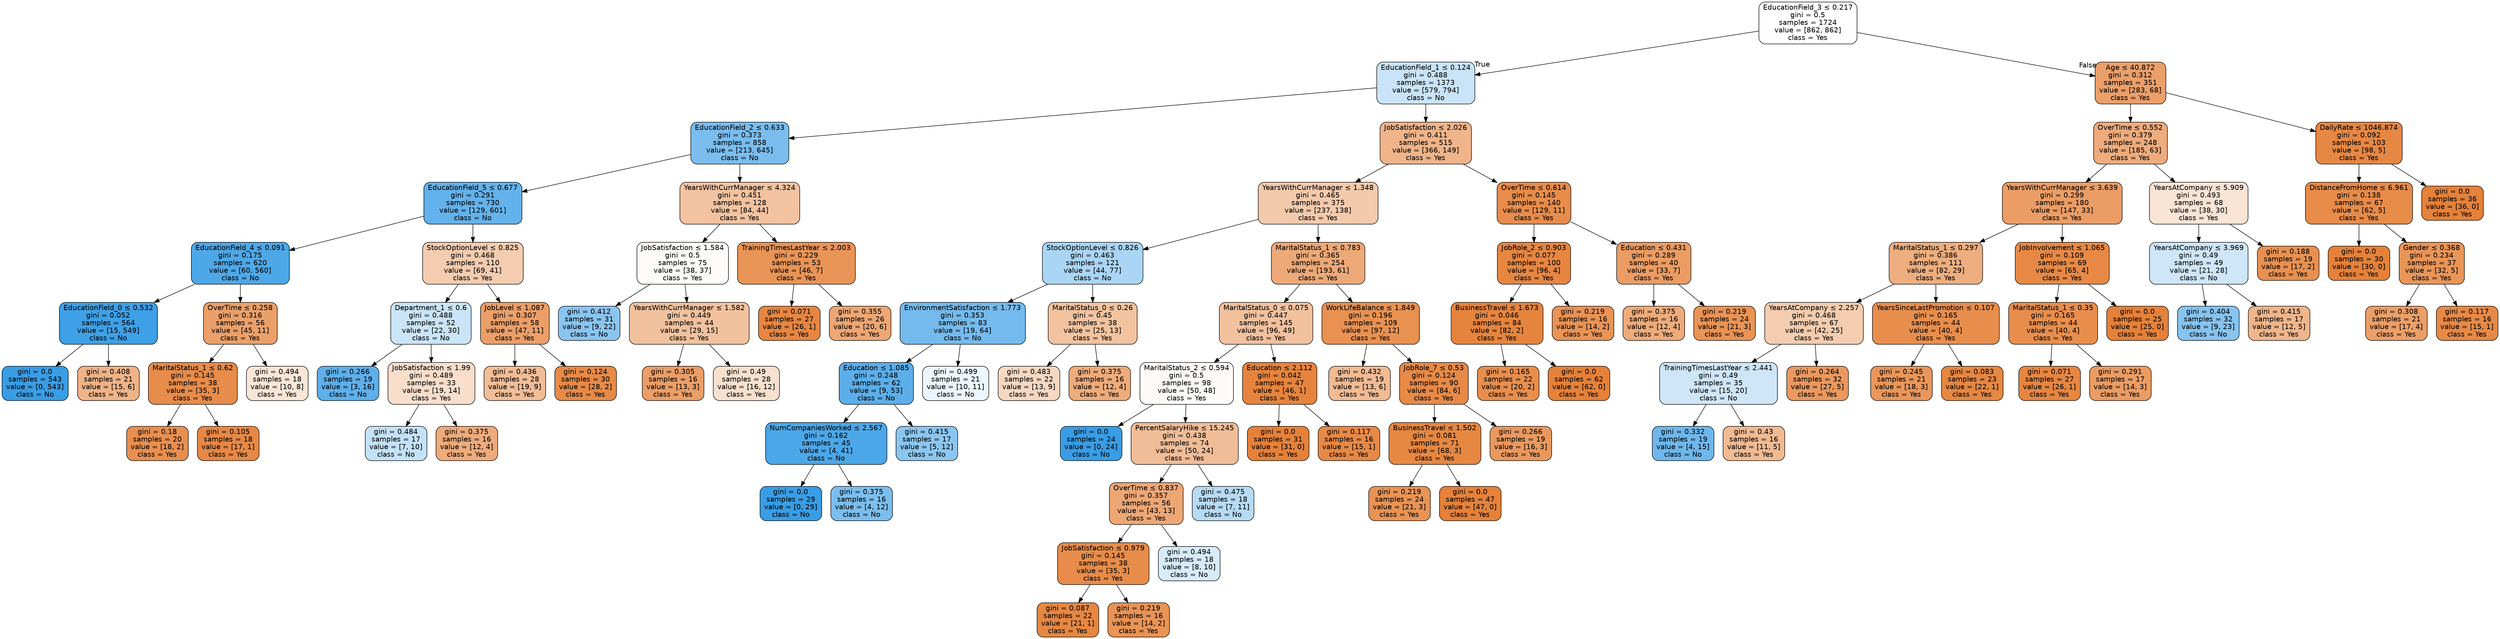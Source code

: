 digraph Tree {
node [shape=box, style="filled, rounded", color="black", fontname="helvetica"] ;
edge [fontname="helvetica"] ;
0 [label=<EducationField_3 &le; 0.217<br/>gini = 0.5<br/>samples = 1724<br/>value = [862, 862]<br/>class = Yes>, fillcolor="#ffffff"] ;
1 [label=<EducationField_1 &le; 0.124<br/>gini = 0.488<br/>samples = 1373<br/>value = [579, 794]<br/>class = No>, fillcolor="#c9e4f8"] ;
0 -> 1 [labeldistance=2.5, labelangle=45, headlabel="True"] ;
2 [label=<EducationField_2 &le; 0.633<br/>gini = 0.373<br/>samples = 858<br/>value = [213, 645]<br/>class = No>, fillcolor="#7abdee"] ;
1 -> 2 ;
3 [label=<EducationField_5 &le; 0.677<br/>gini = 0.291<br/>samples = 730<br/>value = [129, 601]<br/>class = No>, fillcolor="#63b2eb"] ;
2 -> 3 ;
4 [label=<EducationField_4 &le; 0.091<br/>gini = 0.175<br/>samples = 620<br/>value = [60, 560]<br/>class = No>, fillcolor="#4ea8e8"] ;
3 -> 4 ;
5 [label=<EducationField_0 &le; 0.532<br/>gini = 0.052<br/>samples = 564<br/>value = [15, 549]<br/>class = No>, fillcolor="#3ea0e6"] ;
4 -> 5 ;
6 [label=<gini = 0.0<br/>samples = 543<br/>value = [0, 543]<br/>class = No>, fillcolor="#399de5"] ;
5 -> 6 ;
7 [label=<gini = 0.408<br/>samples = 21<br/>value = [15, 6]<br/>class = Yes>, fillcolor="#efb388"] ;
5 -> 7 ;
8 [label=<OverTime &le; 0.258<br/>gini = 0.316<br/>samples = 56<br/>value = [45, 11]<br/>class = Yes>, fillcolor="#eba069"] ;
4 -> 8 ;
9 [label=<MaritalStatus_1 &le; 0.62<br/>gini = 0.145<br/>samples = 38<br/>value = [35, 3]<br/>class = Yes>, fillcolor="#e78c4a"] ;
8 -> 9 ;
10 [label=<gini = 0.18<br/>samples = 20<br/>value = [18, 2]<br/>class = Yes>, fillcolor="#e88f4f"] ;
9 -> 10 ;
11 [label=<gini = 0.105<br/>samples = 18<br/>value = [17, 1]<br/>class = Yes>, fillcolor="#e78845"] ;
9 -> 11 ;
12 [label=<gini = 0.494<br/>samples = 18<br/>value = [10, 8]<br/>class = Yes>, fillcolor="#fae6d7"] ;
8 -> 12 ;
13 [label=<StockOptionLevel &le; 0.825<br/>gini = 0.468<br/>samples = 110<br/>value = [69, 41]<br/>class = Yes>, fillcolor="#f4ccaf"] ;
3 -> 13 ;
14 [label=<Department_1 &le; 0.6<br/>gini = 0.488<br/>samples = 52<br/>value = [22, 30]<br/>class = No>, fillcolor="#cae5f8"] ;
13 -> 14 ;
15 [label=<gini = 0.266<br/>samples = 19<br/>value = [3, 16]<br/>class = No>, fillcolor="#5eafea"] ;
14 -> 15 ;
16 [label=<JobSatisfaction &le; 1.99<br/>gini = 0.489<br/>samples = 33<br/>value = [19, 14]<br/>class = Yes>, fillcolor="#f8decb"] ;
14 -> 16 ;
17 [label=<gini = 0.484<br/>samples = 17<br/>value = [7, 10]<br/>class = No>, fillcolor="#c4e2f7"] ;
16 -> 17 ;
18 [label=<gini = 0.375<br/>samples = 16<br/>value = [12, 4]<br/>class = Yes>, fillcolor="#eeab7b"] ;
16 -> 18 ;
19 [label=<JobLevel &le; 1.087<br/>gini = 0.307<br/>samples = 58<br/>value = [47, 11]<br/>class = Yes>, fillcolor="#eb9e67"] ;
13 -> 19 ;
20 [label=<gini = 0.436<br/>samples = 28<br/>value = [19, 9]<br/>class = Yes>, fillcolor="#f1bd97"] ;
19 -> 20 ;
21 [label=<gini = 0.124<br/>samples = 30<br/>value = [28, 2]<br/>class = Yes>, fillcolor="#e78a47"] ;
19 -> 21 ;
22 [label=<YearsWithCurrManager &le; 4.324<br/>gini = 0.451<br/>samples = 128<br/>value = [84, 44]<br/>class = Yes>, fillcolor="#f3c3a1"] ;
2 -> 22 ;
23 [label=<JobSatisfaction &le; 1.584<br/>gini = 0.5<br/>samples = 75<br/>value = [38, 37]<br/>class = Yes>, fillcolor="#fefcfa"] ;
22 -> 23 ;
24 [label=<gini = 0.412<br/>samples = 31<br/>value = [9, 22]<br/>class = No>, fillcolor="#8ac5f0"] ;
23 -> 24 ;
25 [label=<YearsWithCurrManager &le; 1.582<br/>gini = 0.449<br/>samples = 44<br/>value = [29, 15]<br/>class = Yes>, fillcolor="#f2c29f"] ;
23 -> 25 ;
26 [label=<gini = 0.305<br/>samples = 16<br/>value = [13, 3]<br/>class = Yes>, fillcolor="#eb9e67"] ;
25 -> 26 ;
27 [label=<gini = 0.49<br/>samples = 28<br/>value = [16, 12]<br/>class = Yes>, fillcolor="#f8e0ce"] ;
25 -> 27 ;
28 [label=<TrainingTimesLastYear &le; 2.003<br/>gini = 0.229<br/>samples = 53<br/>value = [46, 7]<br/>class = Yes>, fillcolor="#e99457"] ;
22 -> 28 ;
29 [label=<gini = 0.071<br/>samples = 27<br/>value = [26, 1]<br/>class = Yes>, fillcolor="#e68641"] ;
28 -> 29 ;
30 [label=<gini = 0.355<br/>samples = 26<br/>value = [20, 6]<br/>class = Yes>, fillcolor="#eda774"] ;
28 -> 30 ;
31 [label=<JobSatisfaction &le; 2.026<br/>gini = 0.411<br/>samples = 515<br/>value = [366, 149]<br/>class = Yes>, fillcolor="#f0b48a"] ;
1 -> 31 ;
32 [label=<YearsWithCurrManager &le; 1.348<br/>gini = 0.465<br/>samples = 375<br/>value = [237, 138]<br/>class = Yes>, fillcolor="#f4caac"] ;
31 -> 32 ;
33 [label=<StockOptionLevel &le; 0.826<br/>gini = 0.463<br/>samples = 121<br/>value = [44, 77]<br/>class = No>, fillcolor="#aad5f4"] ;
32 -> 33 ;
34 [label=<EnvironmentSatisfaction &le; 1.773<br/>gini = 0.353<br/>samples = 83<br/>value = [19, 64]<br/>class = No>, fillcolor="#74baed"] ;
33 -> 34 ;
35 [label=<Education &le; 1.085<br/>gini = 0.248<br/>samples = 62<br/>value = [9, 53]<br/>class = No>, fillcolor="#5baee9"] ;
34 -> 35 ;
36 [label=<NumCompaniesWorked &le; 2.567<br/>gini = 0.162<br/>samples = 45<br/>value = [4, 41]<br/>class = No>, fillcolor="#4ca7e8"] ;
35 -> 36 ;
37 [label=<gini = 0.0<br/>samples = 29<br/>value = [0, 29]<br/>class = No>, fillcolor="#399de5"] ;
36 -> 37 ;
38 [label=<gini = 0.375<br/>samples = 16<br/>value = [4, 12]<br/>class = No>, fillcolor="#7bbeee"] ;
36 -> 38 ;
39 [label=<gini = 0.415<br/>samples = 17<br/>value = [5, 12]<br/>class = No>, fillcolor="#8bc6f0"] ;
35 -> 39 ;
40 [label=<gini = 0.499<br/>samples = 21<br/>value = [10, 11]<br/>class = No>, fillcolor="#edf6fd"] ;
34 -> 40 ;
41 [label=<MaritalStatus_0 &le; 0.26<br/>gini = 0.45<br/>samples = 38<br/>value = [25, 13]<br/>class = Yes>, fillcolor="#f3c3a0"] ;
33 -> 41 ;
42 [label=<gini = 0.483<br/>samples = 22<br/>value = [13, 9]<br/>class = Yes>, fillcolor="#f7d8c2"] ;
41 -> 42 ;
43 [label=<gini = 0.375<br/>samples = 16<br/>value = [12, 4]<br/>class = Yes>, fillcolor="#eeab7b"] ;
41 -> 43 ;
44 [label=<MaritalStatus_1 &le; 0.783<br/>gini = 0.365<br/>samples = 254<br/>value = [193, 61]<br/>class = Yes>, fillcolor="#eda978"] ;
32 -> 44 ;
45 [label=<MaritalStatus_0 &le; 0.075<br/>gini = 0.447<br/>samples = 145<br/>value = [96, 49]<br/>class = Yes>, fillcolor="#f2c19e"] ;
44 -> 45 ;
46 [label=<MaritalStatus_2 &le; 0.594<br/>gini = 0.5<br/>samples = 98<br/>value = [50, 48]<br/>class = Yes>, fillcolor="#fefaf7"] ;
45 -> 46 ;
47 [label=<gini = 0.0<br/>samples = 24<br/>value = [0, 24]<br/>class = No>, fillcolor="#399de5"] ;
46 -> 47 ;
48 [label=<PercentSalaryHike &le; 15.245<br/>gini = 0.438<br/>samples = 74<br/>value = [50, 24]<br/>class = Yes>, fillcolor="#f1bd98"] ;
46 -> 48 ;
49 [label=<OverTime &le; 0.837<br/>gini = 0.357<br/>samples = 56<br/>value = [43, 13]<br/>class = Yes>, fillcolor="#eda775"] ;
48 -> 49 ;
50 [label=<JobSatisfaction &le; 0.979<br/>gini = 0.145<br/>samples = 38<br/>value = [35, 3]<br/>class = Yes>, fillcolor="#e78c4a"] ;
49 -> 50 ;
51 [label=<gini = 0.087<br/>samples = 22<br/>value = [21, 1]<br/>class = Yes>, fillcolor="#e68742"] ;
50 -> 51 ;
52 [label=<gini = 0.219<br/>samples = 16<br/>value = [14, 2]<br/>class = Yes>, fillcolor="#e99355"] ;
50 -> 52 ;
53 [label=<gini = 0.494<br/>samples = 18<br/>value = [8, 10]<br/>class = No>, fillcolor="#d7ebfa"] ;
49 -> 53 ;
54 [label=<gini = 0.475<br/>samples = 18<br/>value = [7, 11]<br/>class = No>, fillcolor="#b7dbf6"] ;
48 -> 54 ;
55 [label=<Education &le; 2.112<br/>gini = 0.042<br/>samples = 47<br/>value = [46, 1]<br/>class = Yes>, fillcolor="#e6843d"] ;
45 -> 55 ;
56 [label=<gini = 0.0<br/>samples = 31<br/>value = [31, 0]<br/>class = Yes>, fillcolor="#e58139"] ;
55 -> 56 ;
57 [label=<gini = 0.117<br/>samples = 16<br/>value = [15, 1]<br/>class = Yes>, fillcolor="#e78946"] ;
55 -> 57 ;
58 [label=<WorkLifeBalance &le; 1.849<br/>gini = 0.196<br/>samples = 109<br/>value = [97, 12]<br/>class = Yes>, fillcolor="#e89151"] ;
44 -> 58 ;
59 [label=<gini = 0.432<br/>samples = 19<br/>value = [13, 6]<br/>class = Yes>, fillcolor="#f1bb94"] ;
58 -> 59 ;
60 [label=<JobRole_7 &le; 0.53<br/>gini = 0.124<br/>samples = 90<br/>value = [84, 6]<br/>class = Yes>, fillcolor="#e78a47"] ;
58 -> 60 ;
61 [label=<BusinessTravel &le; 1.502<br/>gini = 0.081<br/>samples = 71<br/>value = [68, 3]<br/>class = Yes>, fillcolor="#e68742"] ;
60 -> 61 ;
62 [label=<gini = 0.219<br/>samples = 24<br/>value = [21, 3]<br/>class = Yes>, fillcolor="#e99355"] ;
61 -> 62 ;
63 [label=<gini = 0.0<br/>samples = 47<br/>value = [47, 0]<br/>class = Yes>, fillcolor="#e58139"] ;
61 -> 63 ;
64 [label=<gini = 0.266<br/>samples = 19<br/>value = [16, 3]<br/>class = Yes>, fillcolor="#ea995e"] ;
60 -> 64 ;
65 [label=<OverTime &le; 0.614<br/>gini = 0.145<br/>samples = 140<br/>value = [129, 11]<br/>class = Yes>, fillcolor="#e78c4a"] ;
31 -> 65 ;
66 [label=<JobRole_2 &le; 0.903<br/>gini = 0.077<br/>samples = 100<br/>value = [96, 4]<br/>class = Yes>, fillcolor="#e68641"] ;
65 -> 66 ;
67 [label=<BusinessTravel &le; 1.673<br/>gini = 0.046<br/>samples = 84<br/>value = [82, 2]<br/>class = Yes>, fillcolor="#e6843e"] ;
66 -> 67 ;
68 [label=<gini = 0.165<br/>samples = 22<br/>value = [20, 2]<br/>class = Yes>, fillcolor="#e88e4d"] ;
67 -> 68 ;
69 [label=<gini = 0.0<br/>samples = 62<br/>value = [62, 0]<br/>class = Yes>, fillcolor="#e58139"] ;
67 -> 69 ;
70 [label=<gini = 0.219<br/>samples = 16<br/>value = [14, 2]<br/>class = Yes>, fillcolor="#e99355"] ;
66 -> 70 ;
71 [label=<Education &le; 0.431<br/>gini = 0.289<br/>samples = 40<br/>value = [33, 7]<br/>class = Yes>, fillcolor="#eb9c63"] ;
65 -> 71 ;
72 [label=<gini = 0.375<br/>samples = 16<br/>value = [12, 4]<br/>class = Yes>, fillcolor="#eeab7b"] ;
71 -> 72 ;
73 [label=<gini = 0.219<br/>samples = 24<br/>value = [21, 3]<br/>class = Yes>, fillcolor="#e99355"] ;
71 -> 73 ;
74 [label=<Age &le; 40.872<br/>gini = 0.312<br/>samples = 351<br/>value = [283, 68]<br/>class = Yes>, fillcolor="#eb9f69"] ;
0 -> 74 [labeldistance=2.5, labelangle=-45, headlabel="False"] ;
75 [label=<OverTime &le; 0.552<br/>gini = 0.379<br/>samples = 248<br/>value = [185, 63]<br/>class = Yes>, fillcolor="#eeac7c"] ;
74 -> 75 ;
76 [label=<YearsWithCurrManager &le; 3.639<br/>gini = 0.299<br/>samples = 180<br/>value = [147, 33]<br/>class = Yes>, fillcolor="#eb9d65"] ;
75 -> 76 ;
77 [label=<MaritalStatus_1 &le; 0.297<br/>gini = 0.386<br/>samples = 111<br/>value = [82, 29]<br/>class = Yes>, fillcolor="#eeae7f"] ;
76 -> 77 ;
78 [label=<YearsAtCompany &le; 2.257<br/>gini = 0.468<br/>samples = 67<br/>value = [42, 25]<br/>class = Yes>, fillcolor="#f4ccaf"] ;
77 -> 78 ;
79 [label=<TrainingTimesLastYear &le; 2.441<br/>gini = 0.49<br/>samples = 35<br/>value = [15, 20]<br/>class = No>, fillcolor="#cee6f8"] ;
78 -> 79 ;
80 [label=<gini = 0.332<br/>samples = 19<br/>value = [4, 15]<br/>class = No>, fillcolor="#6eb7ec"] ;
79 -> 80 ;
81 [label=<gini = 0.43<br/>samples = 16<br/>value = [11, 5]<br/>class = Yes>, fillcolor="#f1ba93"] ;
79 -> 81 ;
82 [label=<gini = 0.264<br/>samples = 32<br/>value = [27, 5]<br/>class = Yes>, fillcolor="#ea985e"] ;
78 -> 82 ;
83 [label=<YearsSinceLastPromotion &le; 0.107<br/>gini = 0.165<br/>samples = 44<br/>value = [40, 4]<br/>class = Yes>, fillcolor="#e88e4d"] ;
77 -> 83 ;
84 [label=<gini = 0.245<br/>samples = 21<br/>value = [18, 3]<br/>class = Yes>, fillcolor="#e9965a"] ;
83 -> 84 ;
85 [label=<gini = 0.083<br/>samples = 23<br/>value = [22, 1]<br/>class = Yes>, fillcolor="#e68742"] ;
83 -> 85 ;
86 [label=<JobInvolvement &le; 1.065<br/>gini = 0.109<br/>samples = 69<br/>value = [65, 4]<br/>class = Yes>, fillcolor="#e78945"] ;
76 -> 86 ;
87 [label=<MaritalStatus_1 &le; 0.35<br/>gini = 0.165<br/>samples = 44<br/>value = [40, 4]<br/>class = Yes>, fillcolor="#e88e4d"] ;
86 -> 87 ;
88 [label=<gini = 0.071<br/>samples = 27<br/>value = [26, 1]<br/>class = Yes>, fillcolor="#e68641"] ;
87 -> 88 ;
89 [label=<gini = 0.291<br/>samples = 17<br/>value = [14, 3]<br/>class = Yes>, fillcolor="#eb9c63"] ;
87 -> 89 ;
90 [label=<gini = 0.0<br/>samples = 25<br/>value = [25, 0]<br/>class = Yes>, fillcolor="#e58139"] ;
86 -> 90 ;
91 [label=<YearsAtCompany &le; 5.909<br/>gini = 0.493<br/>samples = 68<br/>value = [38, 30]<br/>class = Yes>, fillcolor="#fae4d5"] ;
75 -> 91 ;
92 [label=<YearsAtCompany &le; 3.969<br/>gini = 0.49<br/>samples = 49<br/>value = [21, 28]<br/>class = No>, fillcolor="#cee6f8"] ;
91 -> 92 ;
93 [label=<gini = 0.404<br/>samples = 32<br/>value = [9, 23]<br/>class = No>, fillcolor="#86c3ef"] ;
92 -> 93 ;
94 [label=<gini = 0.415<br/>samples = 17<br/>value = [12, 5]<br/>class = Yes>, fillcolor="#f0b58b"] ;
92 -> 94 ;
95 [label=<gini = 0.188<br/>samples = 19<br/>value = [17, 2]<br/>class = Yes>, fillcolor="#e89050"] ;
91 -> 95 ;
96 [label=<DailyRate &le; 1046.874<br/>gini = 0.092<br/>samples = 103<br/>value = [98, 5]<br/>class = Yes>, fillcolor="#e68743"] ;
74 -> 96 ;
97 [label=<DistanceFromHome &le; 6.961<br/>gini = 0.138<br/>samples = 67<br/>value = [62, 5]<br/>class = Yes>, fillcolor="#e78b49"] ;
96 -> 97 ;
98 [label=<gini = 0.0<br/>samples = 30<br/>value = [30, 0]<br/>class = Yes>, fillcolor="#e58139"] ;
97 -> 98 ;
99 [label=<Gender &le; 0.368<br/>gini = 0.234<br/>samples = 37<br/>value = [32, 5]<br/>class = Yes>, fillcolor="#e99558"] ;
97 -> 99 ;
100 [label=<gini = 0.308<br/>samples = 21<br/>value = [17, 4]<br/>class = Yes>, fillcolor="#eb9f68"] ;
99 -> 100 ;
101 [label=<gini = 0.117<br/>samples = 16<br/>value = [15, 1]<br/>class = Yes>, fillcolor="#e78946"] ;
99 -> 101 ;
102 [label=<gini = 0.0<br/>samples = 36<br/>value = [36, 0]<br/>class = Yes>, fillcolor="#e58139"] ;
96 -> 102 ;
}